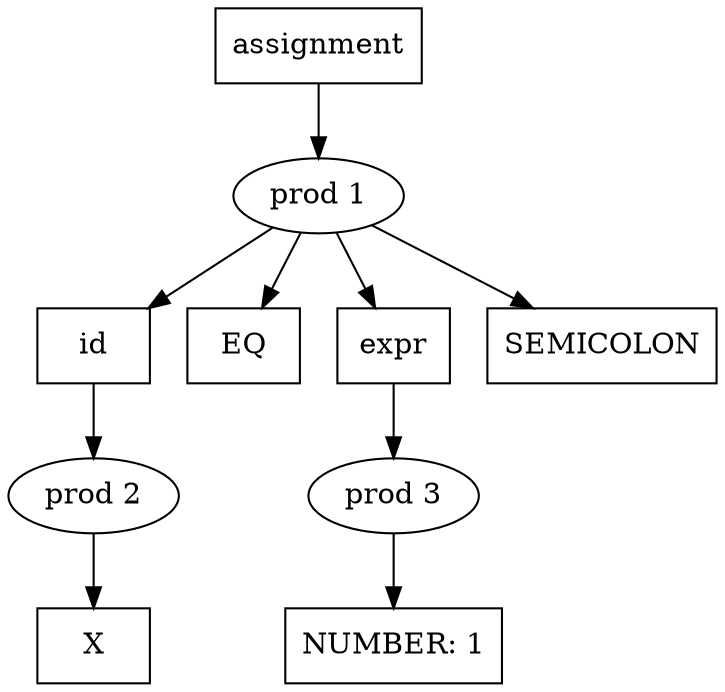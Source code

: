 digraph AST {
0 [label="assignment",shape=box]
1 [label="prod 1"]
2 [label="id",shape=box]
3 [label="EQ",shape=box]
4 [label="expr",shape=box]
5 [label="SEMICOLON",shape=box]
0 -> 1
1 -> 2
1 -> 3
1 -> 4
1 -> 5
6 [label="prod 2"]
7 [label="X",shape=box]
2 -> 6
6 -> 7
8 [label="prod 3"]
9 [label="NUMBER: 1",shape=box]
4 -> 8
8 -> 9
}
